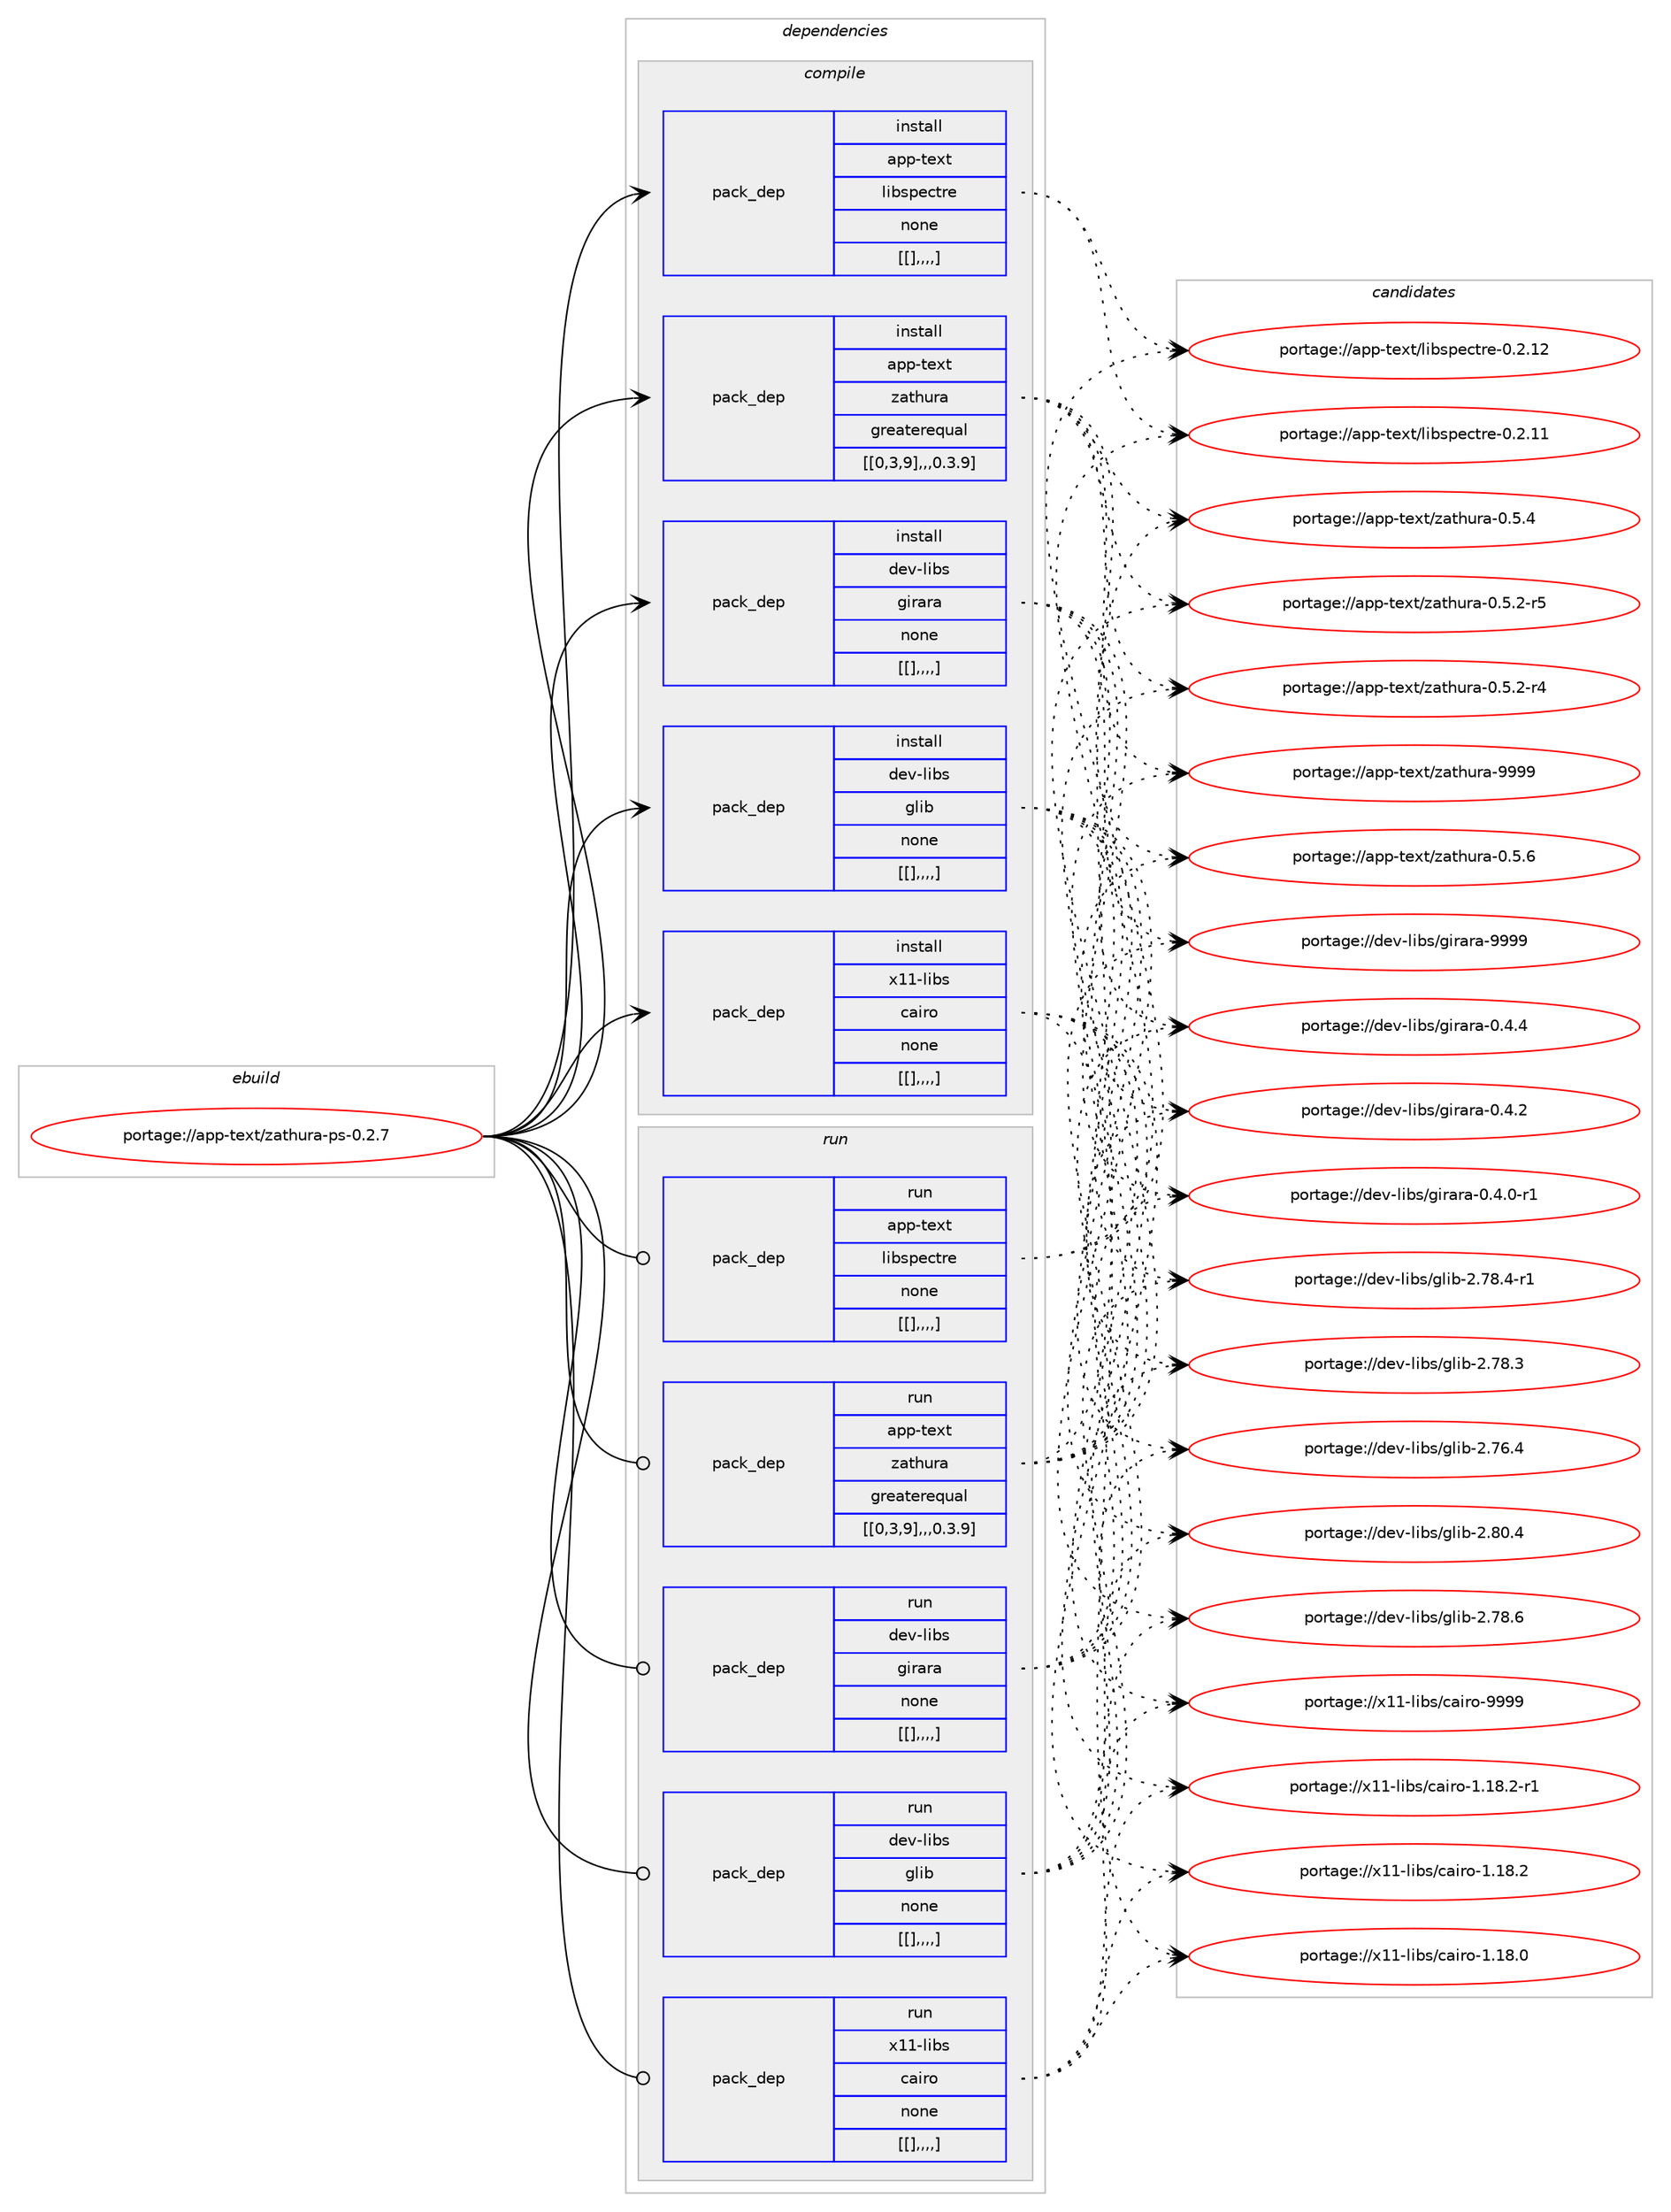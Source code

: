 digraph prolog {

# *************
# Graph options
# *************

newrank=true;
concentrate=true;
compound=true;
graph [rankdir=LR,fontname=Helvetica,fontsize=10,ranksep=1.5];#, ranksep=2.5, nodesep=0.2];
edge  [arrowhead=vee];
node  [fontname=Helvetica,fontsize=10];

# **********
# The ebuild
# **********

subgraph cluster_leftcol {
color=gray;
label=<<i>ebuild</i>>;
id [label="portage://app-text/zathura-ps-0.2.7", color=red, width=4, href="../app-text/zathura-ps-0.2.7.svg"];
}

# ****************
# The dependencies
# ****************

subgraph cluster_midcol {
color=gray;
label=<<i>dependencies</i>>;
subgraph cluster_compile {
fillcolor="#eeeeee";
style=filled;
label=<<i>compile</i>>;
subgraph pack43491 {
dependency60608 [label=<<TABLE BORDER="0" CELLBORDER="1" CELLSPACING="0" CELLPADDING="4" WIDTH="220"><TR><TD ROWSPAN="6" CELLPADDING="30">pack_dep</TD></TR><TR><TD WIDTH="110">install</TD></TR><TR><TD>app-text</TD></TR><TR><TD>libspectre</TD></TR><TR><TD>none</TD></TR><TR><TD>[[],,,,]</TD></TR></TABLE>>, shape=none, color=blue];
}
id:e -> dependency60608:w [weight=20,style="solid",arrowhead="vee"];
subgraph pack43492 {
dependency60609 [label=<<TABLE BORDER="0" CELLBORDER="1" CELLSPACING="0" CELLPADDING="4" WIDTH="220"><TR><TD ROWSPAN="6" CELLPADDING="30">pack_dep</TD></TR><TR><TD WIDTH="110">install</TD></TR><TR><TD>app-text</TD></TR><TR><TD>zathura</TD></TR><TR><TD>greaterequal</TD></TR><TR><TD>[[0,3,9],,,0.3.9]</TD></TR></TABLE>>, shape=none, color=blue];
}
id:e -> dependency60609:w [weight=20,style="solid",arrowhead="vee"];
subgraph pack43493 {
dependency60610 [label=<<TABLE BORDER="0" CELLBORDER="1" CELLSPACING="0" CELLPADDING="4" WIDTH="220"><TR><TD ROWSPAN="6" CELLPADDING="30">pack_dep</TD></TR><TR><TD WIDTH="110">install</TD></TR><TR><TD>dev-libs</TD></TR><TR><TD>girara</TD></TR><TR><TD>none</TD></TR><TR><TD>[[],,,,]</TD></TR></TABLE>>, shape=none, color=blue];
}
id:e -> dependency60610:w [weight=20,style="solid",arrowhead="vee"];
subgraph pack43494 {
dependency60611 [label=<<TABLE BORDER="0" CELLBORDER="1" CELLSPACING="0" CELLPADDING="4" WIDTH="220"><TR><TD ROWSPAN="6" CELLPADDING="30">pack_dep</TD></TR><TR><TD WIDTH="110">install</TD></TR><TR><TD>dev-libs</TD></TR><TR><TD>glib</TD></TR><TR><TD>none</TD></TR><TR><TD>[[],,,,]</TD></TR></TABLE>>, shape=none, color=blue];
}
id:e -> dependency60611:w [weight=20,style="solid",arrowhead="vee"];
subgraph pack43495 {
dependency60612 [label=<<TABLE BORDER="0" CELLBORDER="1" CELLSPACING="0" CELLPADDING="4" WIDTH="220"><TR><TD ROWSPAN="6" CELLPADDING="30">pack_dep</TD></TR><TR><TD WIDTH="110">install</TD></TR><TR><TD>x11-libs</TD></TR><TR><TD>cairo</TD></TR><TR><TD>none</TD></TR><TR><TD>[[],,,,]</TD></TR></TABLE>>, shape=none, color=blue];
}
id:e -> dependency60612:w [weight=20,style="solid",arrowhead="vee"];
}
subgraph cluster_compileandrun {
fillcolor="#eeeeee";
style=filled;
label=<<i>compile and run</i>>;
}
subgraph cluster_run {
fillcolor="#eeeeee";
style=filled;
label=<<i>run</i>>;
subgraph pack43496 {
dependency60613 [label=<<TABLE BORDER="0" CELLBORDER="1" CELLSPACING="0" CELLPADDING="4" WIDTH="220"><TR><TD ROWSPAN="6" CELLPADDING="30">pack_dep</TD></TR><TR><TD WIDTH="110">run</TD></TR><TR><TD>app-text</TD></TR><TR><TD>libspectre</TD></TR><TR><TD>none</TD></TR><TR><TD>[[],,,,]</TD></TR></TABLE>>, shape=none, color=blue];
}
id:e -> dependency60613:w [weight=20,style="solid",arrowhead="odot"];
subgraph pack43497 {
dependency60614 [label=<<TABLE BORDER="0" CELLBORDER="1" CELLSPACING="0" CELLPADDING="4" WIDTH="220"><TR><TD ROWSPAN="6" CELLPADDING="30">pack_dep</TD></TR><TR><TD WIDTH="110">run</TD></TR><TR><TD>app-text</TD></TR><TR><TD>zathura</TD></TR><TR><TD>greaterequal</TD></TR><TR><TD>[[0,3,9],,,0.3.9]</TD></TR></TABLE>>, shape=none, color=blue];
}
id:e -> dependency60614:w [weight=20,style="solid",arrowhead="odot"];
subgraph pack43498 {
dependency60615 [label=<<TABLE BORDER="0" CELLBORDER="1" CELLSPACING="0" CELLPADDING="4" WIDTH="220"><TR><TD ROWSPAN="6" CELLPADDING="30">pack_dep</TD></TR><TR><TD WIDTH="110">run</TD></TR><TR><TD>dev-libs</TD></TR><TR><TD>girara</TD></TR><TR><TD>none</TD></TR><TR><TD>[[],,,,]</TD></TR></TABLE>>, shape=none, color=blue];
}
id:e -> dependency60615:w [weight=20,style="solid",arrowhead="odot"];
subgraph pack43499 {
dependency60616 [label=<<TABLE BORDER="0" CELLBORDER="1" CELLSPACING="0" CELLPADDING="4" WIDTH="220"><TR><TD ROWSPAN="6" CELLPADDING="30">pack_dep</TD></TR><TR><TD WIDTH="110">run</TD></TR><TR><TD>dev-libs</TD></TR><TR><TD>glib</TD></TR><TR><TD>none</TD></TR><TR><TD>[[],,,,]</TD></TR></TABLE>>, shape=none, color=blue];
}
id:e -> dependency60616:w [weight=20,style="solid",arrowhead="odot"];
subgraph pack43500 {
dependency60617 [label=<<TABLE BORDER="0" CELLBORDER="1" CELLSPACING="0" CELLPADDING="4" WIDTH="220"><TR><TD ROWSPAN="6" CELLPADDING="30">pack_dep</TD></TR><TR><TD WIDTH="110">run</TD></TR><TR><TD>x11-libs</TD></TR><TR><TD>cairo</TD></TR><TR><TD>none</TD></TR><TR><TD>[[],,,,]</TD></TR></TABLE>>, shape=none, color=blue];
}
id:e -> dependency60617:w [weight=20,style="solid",arrowhead="odot"];
}
}

# **************
# The candidates
# **************

subgraph cluster_choices {
rank=same;
color=gray;
label=<<i>candidates</i>>;

subgraph choice43491 {
color=black;
nodesep=1;
choice971121124511610112011647108105981151121019911611410145484650464950 [label="portage://app-text/libspectre-0.2.12", color=red, width=4,href="../app-text/libspectre-0.2.12.svg"];
choice971121124511610112011647108105981151121019911611410145484650464949 [label="portage://app-text/libspectre-0.2.11", color=red, width=4,href="../app-text/libspectre-0.2.11.svg"];
dependency60608:e -> choice971121124511610112011647108105981151121019911611410145484650464950:w [style=dotted,weight="100"];
dependency60608:e -> choice971121124511610112011647108105981151121019911611410145484650464949:w [style=dotted,weight="100"];
}
subgraph choice43492 {
color=black;
nodesep=1;
choice97112112451161011201164712297116104117114974557575757 [label="portage://app-text/zathura-9999", color=red, width=4,href="../app-text/zathura-9999.svg"];
choice9711211245116101120116471229711610411711497454846534654 [label="portage://app-text/zathura-0.5.6", color=red, width=4,href="../app-text/zathura-0.5.6.svg"];
choice9711211245116101120116471229711610411711497454846534652 [label="portage://app-text/zathura-0.5.4", color=red, width=4,href="../app-text/zathura-0.5.4.svg"];
choice97112112451161011201164712297116104117114974548465346504511453 [label="portage://app-text/zathura-0.5.2-r5", color=red, width=4,href="../app-text/zathura-0.5.2-r5.svg"];
choice97112112451161011201164712297116104117114974548465346504511452 [label="portage://app-text/zathura-0.5.2-r4", color=red, width=4,href="../app-text/zathura-0.5.2-r4.svg"];
dependency60609:e -> choice97112112451161011201164712297116104117114974557575757:w [style=dotted,weight="100"];
dependency60609:e -> choice9711211245116101120116471229711610411711497454846534654:w [style=dotted,weight="100"];
dependency60609:e -> choice9711211245116101120116471229711610411711497454846534652:w [style=dotted,weight="100"];
dependency60609:e -> choice97112112451161011201164712297116104117114974548465346504511453:w [style=dotted,weight="100"];
dependency60609:e -> choice97112112451161011201164712297116104117114974548465346504511452:w [style=dotted,weight="100"];
}
subgraph choice43493 {
color=black;
nodesep=1;
choice10010111845108105981154710310511497114974557575757 [label="portage://dev-libs/girara-9999", color=red, width=4,href="../dev-libs/girara-9999.svg"];
choice1001011184510810598115471031051149711497454846524652 [label="portage://dev-libs/girara-0.4.4", color=red, width=4,href="../dev-libs/girara-0.4.4.svg"];
choice1001011184510810598115471031051149711497454846524650 [label="portage://dev-libs/girara-0.4.2", color=red, width=4,href="../dev-libs/girara-0.4.2.svg"];
choice10010111845108105981154710310511497114974548465246484511449 [label="portage://dev-libs/girara-0.4.0-r1", color=red, width=4,href="../dev-libs/girara-0.4.0-r1.svg"];
dependency60610:e -> choice10010111845108105981154710310511497114974557575757:w [style=dotted,weight="100"];
dependency60610:e -> choice1001011184510810598115471031051149711497454846524652:w [style=dotted,weight="100"];
dependency60610:e -> choice1001011184510810598115471031051149711497454846524650:w [style=dotted,weight="100"];
dependency60610:e -> choice10010111845108105981154710310511497114974548465246484511449:w [style=dotted,weight="100"];
}
subgraph choice43494 {
color=black;
nodesep=1;
choice1001011184510810598115471031081059845504656484652 [label="portage://dev-libs/glib-2.80.4", color=red, width=4,href="../dev-libs/glib-2.80.4.svg"];
choice1001011184510810598115471031081059845504655564654 [label="portage://dev-libs/glib-2.78.6", color=red, width=4,href="../dev-libs/glib-2.78.6.svg"];
choice10010111845108105981154710310810598455046555646524511449 [label="portage://dev-libs/glib-2.78.4-r1", color=red, width=4,href="../dev-libs/glib-2.78.4-r1.svg"];
choice1001011184510810598115471031081059845504655564651 [label="portage://dev-libs/glib-2.78.3", color=red, width=4,href="../dev-libs/glib-2.78.3.svg"];
choice1001011184510810598115471031081059845504655544652 [label="portage://dev-libs/glib-2.76.4", color=red, width=4,href="../dev-libs/glib-2.76.4.svg"];
dependency60611:e -> choice1001011184510810598115471031081059845504656484652:w [style=dotted,weight="100"];
dependency60611:e -> choice1001011184510810598115471031081059845504655564654:w [style=dotted,weight="100"];
dependency60611:e -> choice10010111845108105981154710310810598455046555646524511449:w [style=dotted,weight="100"];
dependency60611:e -> choice1001011184510810598115471031081059845504655564651:w [style=dotted,weight="100"];
dependency60611:e -> choice1001011184510810598115471031081059845504655544652:w [style=dotted,weight="100"];
}
subgraph choice43495 {
color=black;
nodesep=1;
choice120494945108105981154799971051141114557575757 [label="portage://x11-libs/cairo-9999", color=red, width=4,href="../x11-libs/cairo-9999.svg"];
choice12049494510810598115479997105114111454946495646504511449 [label="portage://x11-libs/cairo-1.18.2-r1", color=red, width=4,href="../x11-libs/cairo-1.18.2-r1.svg"];
choice1204949451081059811547999710511411145494649564650 [label="portage://x11-libs/cairo-1.18.2", color=red, width=4,href="../x11-libs/cairo-1.18.2.svg"];
choice1204949451081059811547999710511411145494649564648 [label="portage://x11-libs/cairo-1.18.0", color=red, width=4,href="../x11-libs/cairo-1.18.0.svg"];
dependency60612:e -> choice120494945108105981154799971051141114557575757:w [style=dotted,weight="100"];
dependency60612:e -> choice12049494510810598115479997105114111454946495646504511449:w [style=dotted,weight="100"];
dependency60612:e -> choice1204949451081059811547999710511411145494649564650:w [style=dotted,weight="100"];
dependency60612:e -> choice1204949451081059811547999710511411145494649564648:w [style=dotted,weight="100"];
}
subgraph choice43496 {
color=black;
nodesep=1;
choice971121124511610112011647108105981151121019911611410145484650464950 [label="portage://app-text/libspectre-0.2.12", color=red, width=4,href="../app-text/libspectre-0.2.12.svg"];
choice971121124511610112011647108105981151121019911611410145484650464949 [label="portage://app-text/libspectre-0.2.11", color=red, width=4,href="../app-text/libspectre-0.2.11.svg"];
dependency60613:e -> choice971121124511610112011647108105981151121019911611410145484650464950:w [style=dotted,weight="100"];
dependency60613:e -> choice971121124511610112011647108105981151121019911611410145484650464949:w [style=dotted,weight="100"];
}
subgraph choice43497 {
color=black;
nodesep=1;
choice97112112451161011201164712297116104117114974557575757 [label="portage://app-text/zathura-9999", color=red, width=4,href="../app-text/zathura-9999.svg"];
choice9711211245116101120116471229711610411711497454846534654 [label="portage://app-text/zathura-0.5.6", color=red, width=4,href="../app-text/zathura-0.5.6.svg"];
choice9711211245116101120116471229711610411711497454846534652 [label="portage://app-text/zathura-0.5.4", color=red, width=4,href="../app-text/zathura-0.5.4.svg"];
choice97112112451161011201164712297116104117114974548465346504511453 [label="portage://app-text/zathura-0.5.2-r5", color=red, width=4,href="../app-text/zathura-0.5.2-r5.svg"];
choice97112112451161011201164712297116104117114974548465346504511452 [label="portage://app-text/zathura-0.5.2-r4", color=red, width=4,href="../app-text/zathura-0.5.2-r4.svg"];
dependency60614:e -> choice97112112451161011201164712297116104117114974557575757:w [style=dotted,weight="100"];
dependency60614:e -> choice9711211245116101120116471229711610411711497454846534654:w [style=dotted,weight="100"];
dependency60614:e -> choice9711211245116101120116471229711610411711497454846534652:w [style=dotted,weight="100"];
dependency60614:e -> choice97112112451161011201164712297116104117114974548465346504511453:w [style=dotted,weight="100"];
dependency60614:e -> choice97112112451161011201164712297116104117114974548465346504511452:w [style=dotted,weight="100"];
}
subgraph choice43498 {
color=black;
nodesep=1;
choice10010111845108105981154710310511497114974557575757 [label="portage://dev-libs/girara-9999", color=red, width=4,href="../dev-libs/girara-9999.svg"];
choice1001011184510810598115471031051149711497454846524652 [label="portage://dev-libs/girara-0.4.4", color=red, width=4,href="../dev-libs/girara-0.4.4.svg"];
choice1001011184510810598115471031051149711497454846524650 [label="portage://dev-libs/girara-0.4.2", color=red, width=4,href="../dev-libs/girara-0.4.2.svg"];
choice10010111845108105981154710310511497114974548465246484511449 [label="portage://dev-libs/girara-0.4.0-r1", color=red, width=4,href="../dev-libs/girara-0.4.0-r1.svg"];
dependency60615:e -> choice10010111845108105981154710310511497114974557575757:w [style=dotted,weight="100"];
dependency60615:e -> choice1001011184510810598115471031051149711497454846524652:w [style=dotted,weight="100"];
dependency60615:e -> choice1001011184510810598115471031051149711497454846524650:w [style=dotted,weight="100"];
dependency60615:e -> choice10010111845108105981154710310511497114974548465246484511449:w [style=dotted,weight="100"];
}
subgraph choice43499 {
color=black;
nodesep=1;
choice1001011184510810598115471031081059845504656484652 [label="portage://dev-libs/glib-2.80.4", color=red, width=4,href="../dev-libs/glib-2.80.4.svg"];
choice1001011184510810598115471031081059845504655564654 [label="portage://dev-libs/glib-2.78.6", color=red, width=4,href="../dev-libs/glib-2.78.6.svg"];
choice10010111845108105981154710310810598455046555646524511449 [label="portage://dev-libs/glib-2.78.4-r1", color=red, width=4,href="../dev-libs/glib-2.78.4-r1.svg"];
choice1001011184510810598115471031081059845504655564651 [label="portage://dev-libs/glib-2.78.3", color=red, width=4,href="../dev-libs/glib-2.78.3.svg"];
choice1001011184510810598115471031081059845504655544652 [label="portage://dev-libs/glib-2.76.4", color=red, width=4,href="../dev-libs/glib-2.76.4.svg"];
dependency60616:e -> choice1001011184510810598115471031081059845504656484652:w [style=dotted,weight="100"];
dependency60616:e -> choice1001011184510810598115471031081059845504655564654:w [style=dotted,weight="100"];
dependency60616:e -> choice10010111845108105981154710310810598455046555646524511449:w [style=dotted,weight="100"];
dependency60616:e -> choice1001011184510810598115471031081059845504655564651:w [style=dotted,weight="100"];
dependency60616:e -> choice1001011184510810598115471031081059845504655544652:w [style=dotted,weight="100"];
}
subgraph choice43500 {
color=black;
nodesep=1;
choice120494945108105981154799971051141114557575757 [label="portage://x11-libs/cairo-9999", color=red, width=4,href="../x11-libs/cairo-9999.svg"];
choice12049494510810598115479997105114111454946495646504511449 [label="portage://x11-libs/cairo-1.18.2-r1", color=red, width=4,href="../x11-libs/cairo-1.18.2-r1.svg"];
choice1204949451081059811547999710511411145494649564650 [label="portage://x11-libs/cairo-1.18.2", color=red, width=4,href="../x11-libs/cairo-1.18.2.svg"];
choice1204949451081059811547999710511411145494649564648 [label="portage://x11-libs/cairo-1.18.0", color=red, width=4,href="../x11-libs/cairo-1.18.0.svg"];
dependency60617:e -> choice120494945108105981154799971051141114557575757:w [style=dotted,weight="100"];
dependency60617:e -> choice12049494510810598115479997105114111454946495646504511449:w [style=dotted,weight="100"];
dependency60617:e -> choice1204949451081059811547999710511411145494649564650:w [style=dotted,weight="100"];
dependency60617:e -> choice1204949451081059811547999710511411145494649564648:w [style=dotted,weight="100"];
}
}

}
